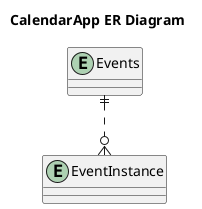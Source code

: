 @startuml CalenderApp

title  CalendarApp ER Diagram

entity Events {
}

entity EventInstance {
}

Events ||..o{ EventInstance
@enduml
